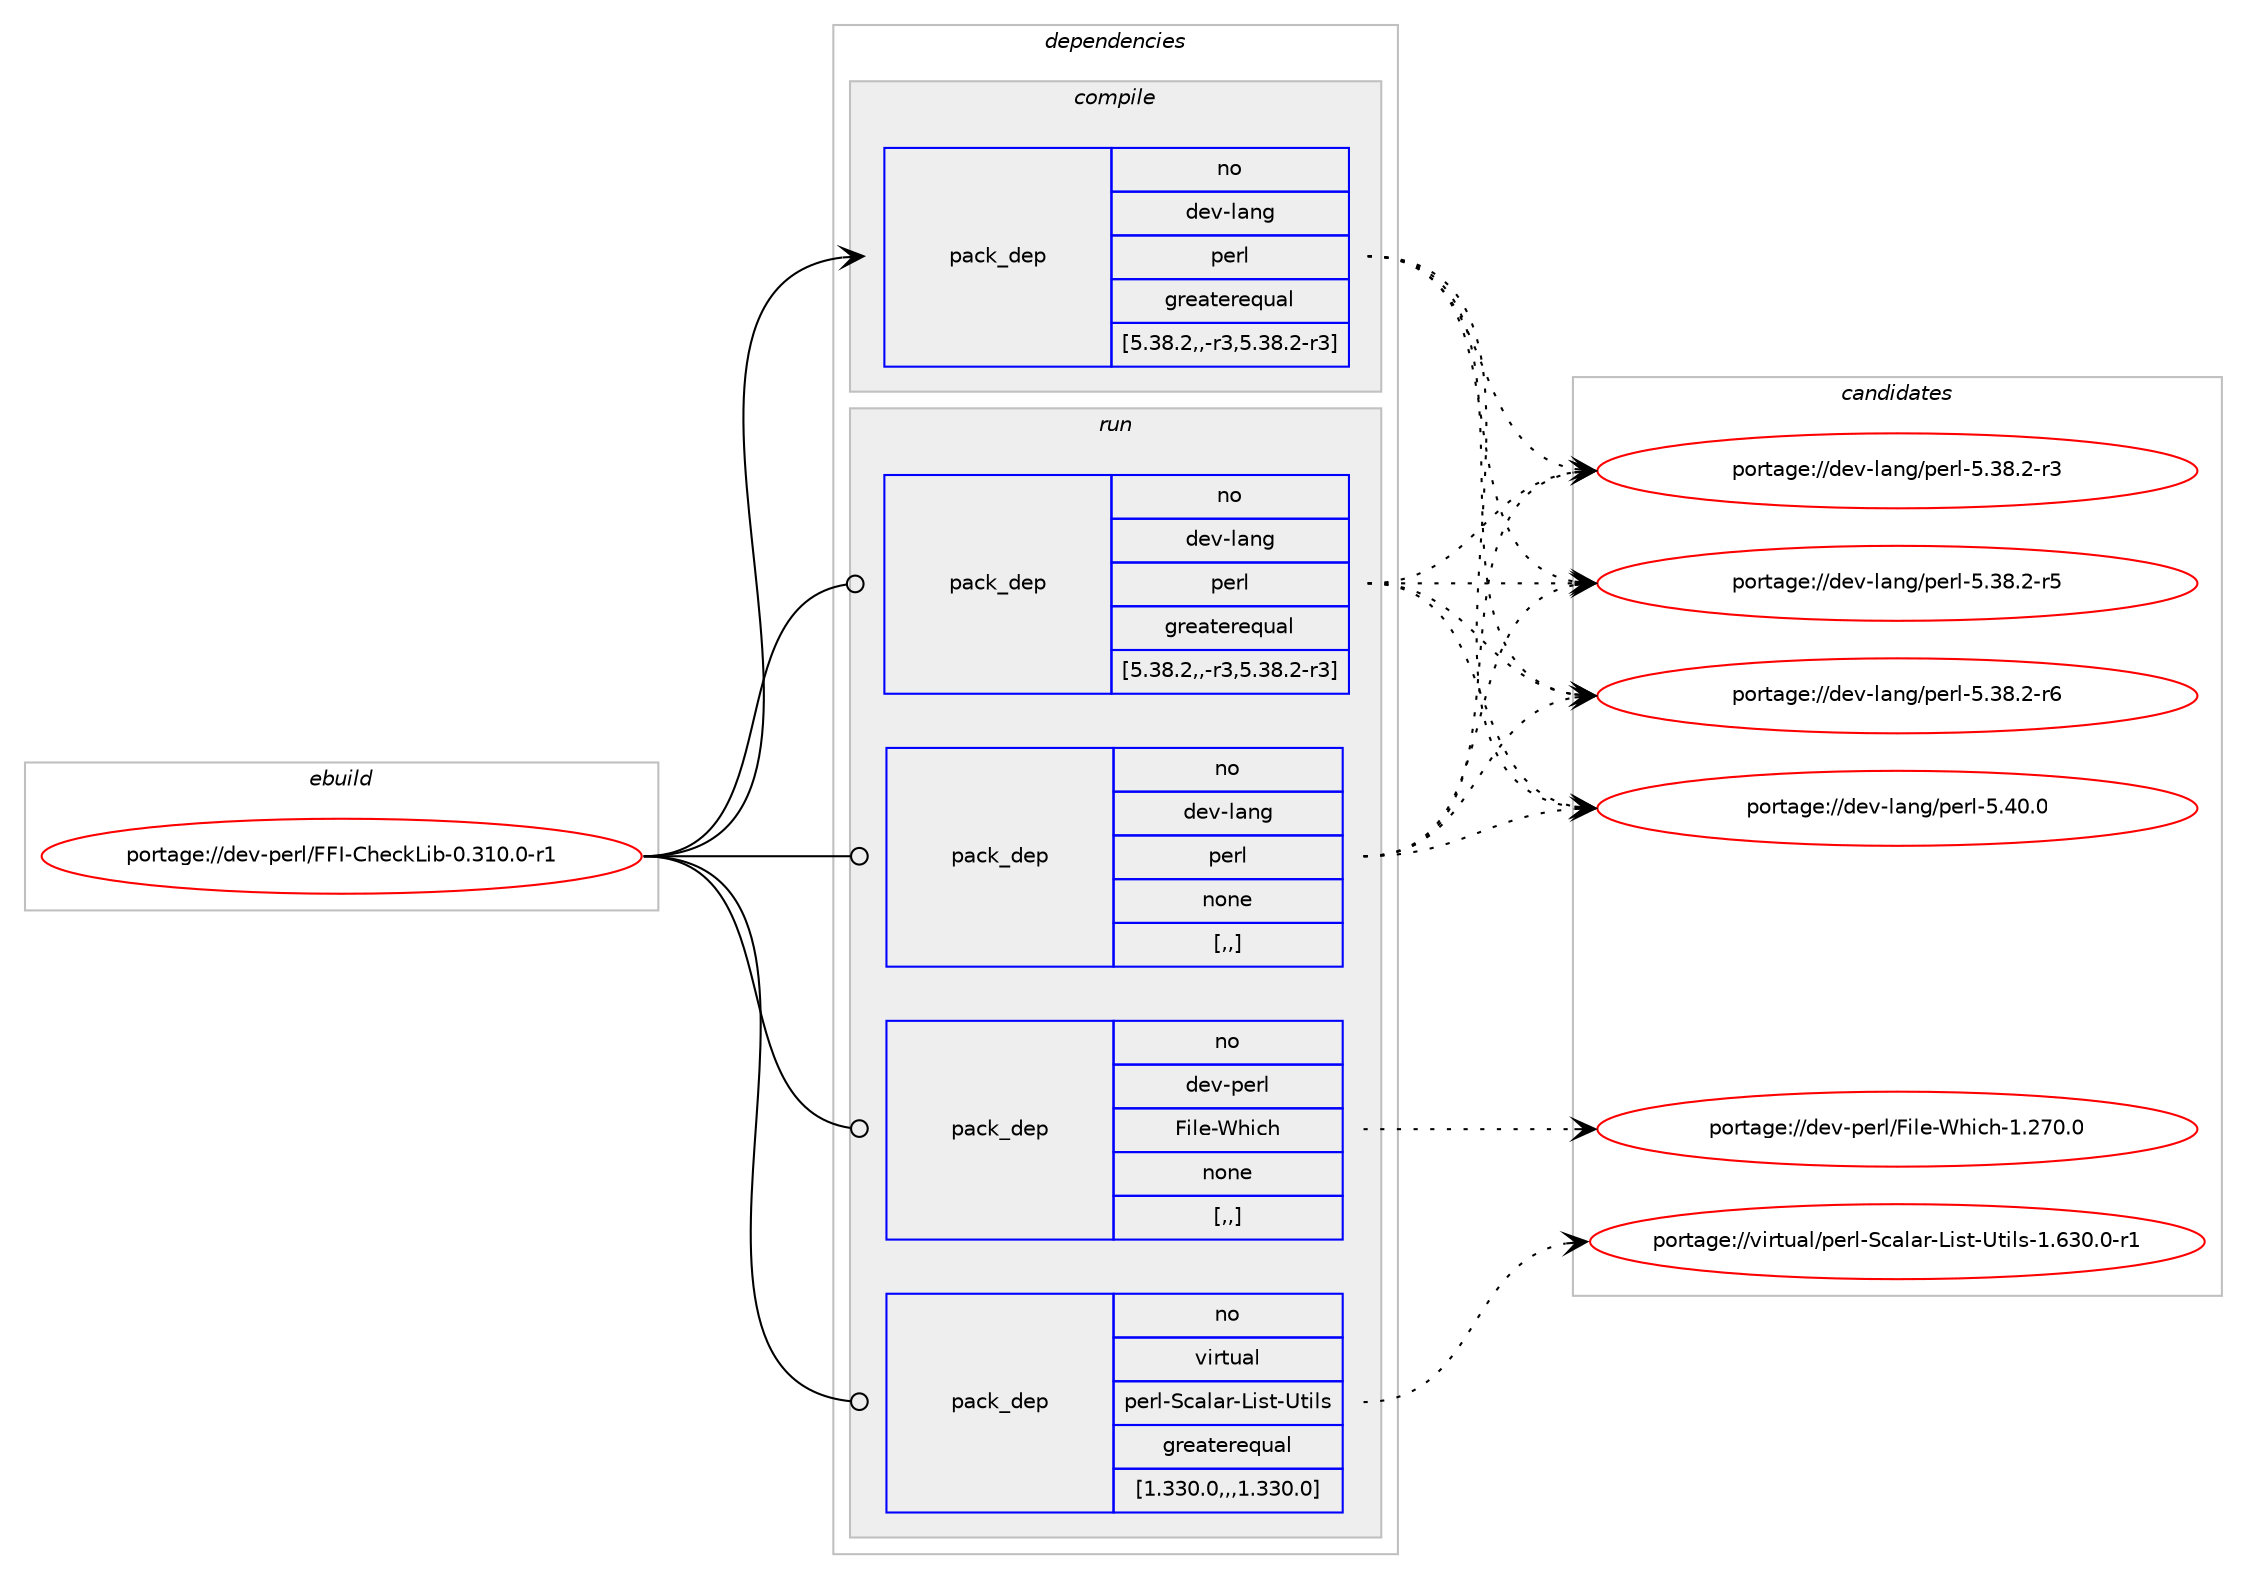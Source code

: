 digraph prolog {

# *************
# Graph options
# *************

newrank=true;
concentrate=true;
compound=true;
graph [rankdir=LR,fontname=Helvetica,fontsize=10,ranksep=1.5];#, ranksep=2.5, nodesep=0.2];
edge  [arrowhead=vee];
node  [fontname=Helvetica,fontsize=10];

# **********
# The ebuild
# **********

subgraph cluster_leftcol {
color=gray;
rank=same;
label=<<i>ebuild</i>>;
id [label="portage://dev-perl/FFI-CheckLib-0.310.0-r1", color=red, width=4, href="../dev-perl/FFI-CheckLib-0.310.0-r1.svg"];
}

# ****************
# The dependencies
# ****************

subgraph cluster_midcol {
color=gray;
label=<<i>dependencies</i>>;
subgraph cluster_compile {
fillcolor="#eeeeee";
style=filled;
label=<<i>compile</i>>;
subgraph pack96673 {
dependency126822 [label=<<TABLE BORDER="0" CELLBORDER="1" CELLSPACING="0" CELLPADDING="4" WIDTH="220"><TR><TD ROWSPAN="6" CELLPADDING="30">pack_dep</TD></TR><TR><TD WIDTH="110">no</TD></TR><TR><TD>dev-lang</TD></TR><TR><TD>perl</TD></TR><TR><TD>greaterequal</TD></TR><TR><TD>[5.38.2,,-r3,5.38.2-r3]</TD></TR></TABLE>>, shape=none, color=blue];
}
id:e -> dependency126822:w [weight=20,style="solid",arrowhead="vee"];
}
subgraph cluster_compileandrun {
fillcolor="#eeeeee";
style=filled;
label=<<i>compile and run</i>>;
}
subgraph cluster_run {
fillcolor="#eeeeee";
style=filled;
label=<<i>run</i>>;
subgraph pack96674 {
dependency126823 [label=<<TABLE BORDER="0" CELLBORDER="1" CELLSPACING="0" CELLPADDING="4" WIDTH="220"><TR><TD ROWSPAN="6" CELLPADDING="30">pack_dep</TD></TR><TR><TD WIDTH="110">no</TD></TR><TR><TD>dev-lang</TD></TR><TR><TD>perl</TD></TR><TR><TD>greaterequal</TD></TR><TR><TD>[5.38.2,,-r3,5.38.2-r3]</TD></TR></TABLE>>, shape=none, color=blue];
}
id:e -> dependency126823:w [weight=20,style="solid",arrowhead="odot"];
subgraph pack96675 {
dependency126824 [label=<<TABLE BORDER="0" CELLBORDER="1" CELLSPACING="0" CELLPADDING="4" WIDTH="220"><TR><TD ROWSPAN="6" CELLPADDING="30">pack_dep</TD></TR><TR><TD WIDTH="110">no</TD></TR><TR><TD>dev-lang</TD></TR><TR><TD>perl</TD></TR><TR><TD>none</TD></TR><TR><TD>[,,]</TD></TR></TABLE>>, shape=none, color=blue];
}
id:e -> dependency126824:w [weight=20,style="solid",arrowhead="odot"];
subgraph pack96676 {
dependency126825 [label=<<TABLE BORDER="0" CELLBORDER="1" CELLSPACING="0" CELLPADDING="4" WIDTH="220"><TR><TD ROWSPAN="6" CELLPADDING="30">pack_dep</TD></TR><TR><TD WIDTH="110">no</TD></TR><TR><TD>dev-perl</TD></TR><TR><TD>File-Which</TD></TR><TR><TD>none</TD></TR><TR><TD>[,,]</TD></TR></TABLE>>, shape=none, color=blue];
}
id:e -> dependency126825:w [weight=20,style="solid",arrowhead="odot"];
subgraph pack96677 {
dependency126826 [label=<<TABLE BORDER="0" CELLBORDER="1" CELLSPACING="0" CELLPADDING="4" WIDTH="220"><TR><TD ROWSPAN="6" CELLPADDING="30">pack_dep</TD></TR><TR><TD WIDTH="110">no</TD></TR><TR><TD>virtual</TD></TR><TR><TD>perl-Scalar-List-Utils</TD></TR><TR><TD>greaterequal</TD></TR><TR><TD>[1.330.0,,,1.330.0]</TD></TR></TABLE>>, shape=none, color=blue];
}
id:e -> dependency126826:w [weight=20,style="solid",arrowhead="odot"];
}
}

# **************
# The candidates
# **************

subgraph cluster_choices {
rank=same;
color=gray;
label=<<i>candidates</i>>;

subgraph choice96673 {
color=black;
nodesep=1;
choice100101118451089711010347112101114108455346515646504511451 [label="portage://dev-lang/perl-5.38.2-r3", color=red, width=4,href="../dev-lang/perl-5.38.2-r3.svg"];
choice100101118451089711010347112101114108455346515646504511453 [label="portage://dev-lang/perl-5.38.2-r5", color=red, width=4,href="../dev-lang/perl-5.38.2-r5.svg"];
choice100101118451089711010347112101114108455346515646504511454 [label="portage://dev-lang/perl-5.38.2-r6", color=red, width=4,href="../dev-lang/perl-5.38.2-r6.svg"];
choice10010111845108971101034711210111410845534652484648 [label="portage://dev-lang/perl-5.40.0", color=red, width=4,href="../dev-lang/perl-5.40.0.svg"];
dependency126822:e -> choice100101118451089711010347112101114108455346515646504511451:w [style=dotted,weight="100"];
dependency126822:e -> choice100101118451089711010347112101114108455346515646504511453:w [style=dotted,weight="100"];
dependency126822:e -> choice100101118451089711010347112101114108455346515646504511454:w [style=dotted,weight="100"];
dependency126822:e -> choice10010111845108971101034711210111410845534652484648:w [style=dotted,weight="100"];
}
subgraph choice96674 {
color=black;
nodesep=1;
choice100101118451089711010347112101114108455346515646504511451 [label="portage://dev-lang/perl-5.38.2-r3", color=red, width=4,href="../dev-lang/perl-5.38.2-r3.svg"];
choice100101118451089711010347112101114108455346515646504511453 [label="portage://dev-lang/perl-5.38.2-r5", color=red, width=4,href="../dev-lang/perl-5.38.2-r5.svg"];
choice100101118451089711010347112101114108455346515646504511454 [label="portage://dev-lang/perl-5.38.2-r6", color=red, width=4,href="../dev-lang/perl-5.38.2-r6.svg"];
choice10010111845108971101034711210111410845534652484648 [label="portage://dev-lang/perl-5.40.0", color=red, width=4,href="../dev-lang/perl-5.40.0.svg"];
dependency126823:e -> choice100101118451089711010347112101114108455346515646504511451:w [style=dotted,weight="100"];
dependency126823:e -> choice100101118451089711010347112101114108455346515646504511453:w [style=dotted,weight="100"];
dependency126823:e -> choice100101118451089711010347112101114108455346515646504511454:w [style=dotted,weight="100"];
dependency126823:e -> choice10010111845108971101034711210111410845534652484648:w [style=dotted,weight="100"];
}
subgraph choice96675 {
color=black;
nodesep=1;
choice100101118451089711010347112101114108455346515646504511451 [label="portage://dev-lang/perl-5.38.2-r3", color=red, width=4,href="../dev-lang/perl-5.38.2-r3.svg"];
choice100101118451089711010347112101114108455346515646504511453 [label="portage://dev-lang/perl-5.38.2-r5", color=red, width=4,href="../dev-lang/perl-5.38.2-r5.svg"];
choice100101118451089711010347112101114108455346515646504511454 [label="portage://dev-lang/perl-5.38.2-r6", color=red, width=4,href="../dev-lang/perl-5.38.2-r6.svg"];
choice10010111845108971101034711210111410845534652484648 [label="portage://dev-lang/perl-5.40.0", color=red, width=4,href="../dev-lang/perl-5.40.0.svg"];
dependency126824:e -> choice100101118451089711010347112101114108455346515646504511451:w [style=dotted,weight="100"];
dependency126824:e -> choice100101118451089711010347112101114108455346515646504511453:w [style=dotted,weight="100"];
dependency126824:e -> choice100101118451089711010347112101114108455346515646504511454:w [style=dotted,weight="100"];
dependency126824:e -> choice10010111845108971101034711210111410845534652484648:w [style=dotted,weight="100"];
}
subgraph choice96676 {
color=black;
nodesep=1;
choice1001011184511210111410847701051081014587104105991044549465055484648 [label="portage://dev-perl/File-Which-1.270.0", color=red, width=4,href="../dev-perl/File-Which-1.270.0.svg"];
dependency126825:e -> choice1001011184511210111410847701051081014587104105991044549465055484648:w [style=dotted,weight="100"];
}
subgraph choice96677 {
color=black;
nodesep=1;
choice118105114116117971084711210111410845839997108971144576105115116458511610510811545494654514846484511449 [label="portage://virtual/perl-Scalar-List-Utils-1.630.0-r1", color=red, width=4,href="../virtual/perl-Scalar-List-Utils-1.630.0-r1.svg"];
dependency126826:e -> choice118105114116117971084711210111410845839997108971144576105115116458511610510811545494654514846484511449:w [style=dotted,weight="100"];
}
}

}
